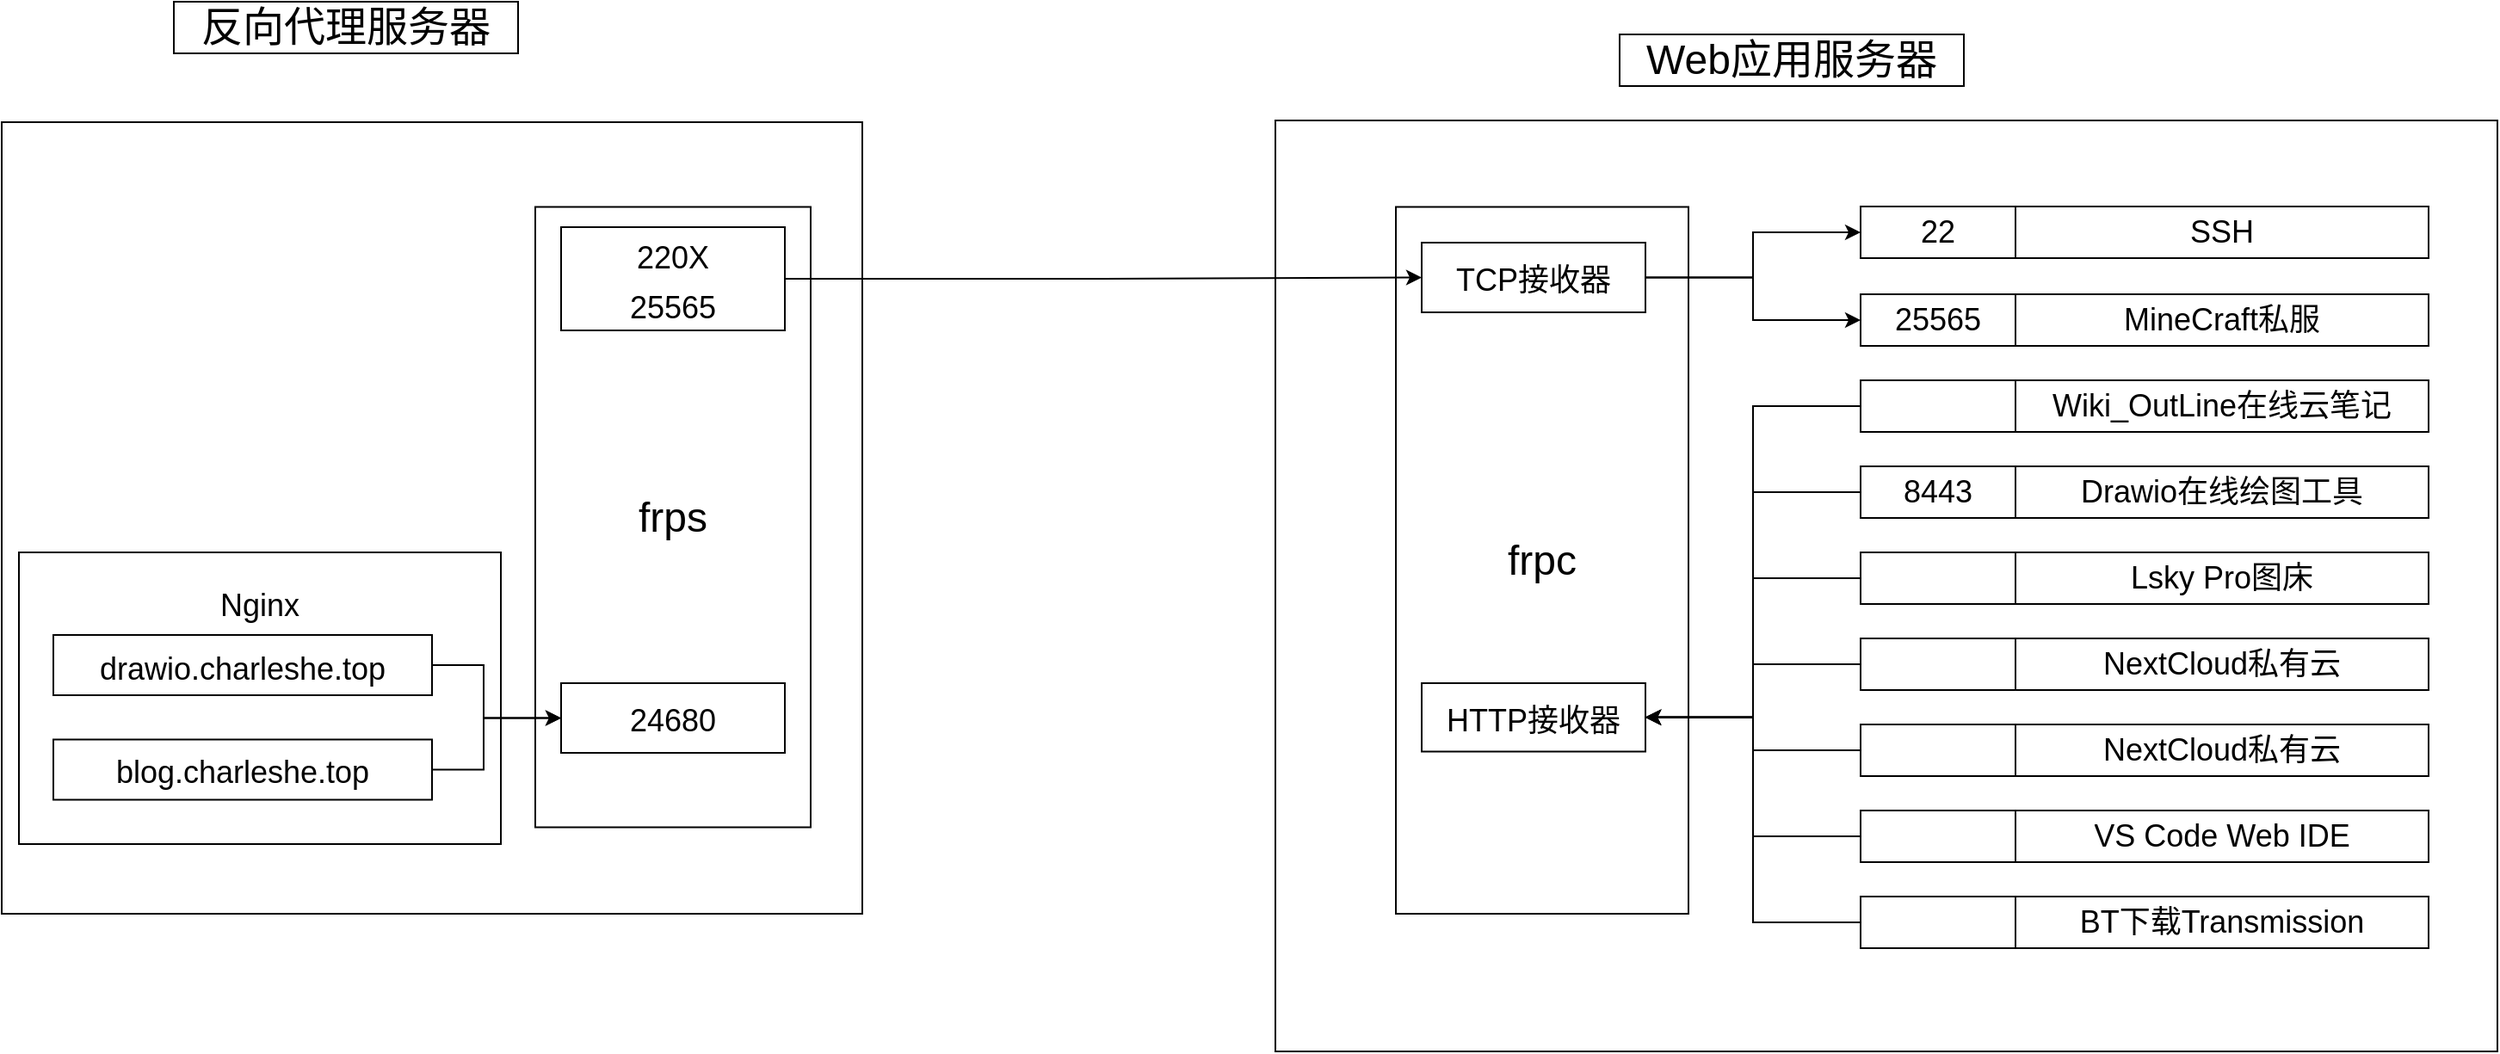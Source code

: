 <mxfile version="15.9.1" type="github"><diagram id="WAlhVrl_Yb6VkF_u1bJs" name="第 1 页"><mxGraphModel dx="2652" dy="781" grid="1" gridSize="10" guides="1" tooltips="1" connect="1" arrows="1" fold="1" page="1" pageScale="1" pageWidth="1169" pageHeight="827" math="0" shadow="0"><root><mxCell id="0"/><mxCell id="1" parent="0"/><mxCell id="hx7UnCRA5eKLAJgafwng-28" value="" style="rounded=0;whiteSpace=wrap;html=1;fontSize=24;" parent="1" vertex="1"><mxGeometry x="-200" y="170" width="500" height="460" as="geometry"/></mxCell><mxCell id="rzm8wvXEx45XX3Ws8Rya-18" value="frps" style="rounded=0;whiteSpace=wrap;html=1;fontSize=24;" vertex="1" parent="1"><mxGeometry x="110" y="219.25" width="160" height="360.5" as="geometry"/></mxCell><mxCell id="hx7UnCRA5eKLAJgafwng-1" value="`" style="rounded=0;whiteSpace=wrap;html=1;" parent="1" vertex="1"><mxGeometry x="540" y="169" width="710" height="541" as="geometry"/></mxCell><mxCell id="rzm8wvXEx45XX3Ws8Rya-16" value="frpc" style="rounded=0;whiteSpace=wrap;html=1;fontSize=24;" vertex="1" parent="1"><mxGeometry x="610" y="219.25" width="170" height="410.75" as="geometry"/></mxCell><mxCell id="BerOtadObNwDrbP9cR0y-13" value="" style="shape=table;startSize=0;container=1;collapsible=0;childLayout=tableLayout;fontSize=18;" parent="1" vertex="1"><mxGeometry x="880" y="320" width="330" height="30" as="geometry"/></mxCell><mxCell id="BerOtadObNwDrbP9cR0y-14" value="" style="shape=partialRectangle;collapsible=0;dropTarget=0;pointerEvents=0;fillColor=none;top=0;left=0;bottom=0;right=0;points=[[0,0.5],[1,0.5]];portConstraint=eastwest;fontSize=18;" parent="BerOtadObNwDrbP9cR0y-13" vertex="1"><mxGeometry width="330" height="30" as="geometry"/></mxCell><mxCell id="BerOtadObNwDrbP9cR0y-15" value="" style="shape=partialRectangle;html=1;whiteSpace=wrap;connectable=0;overflow=hidden;fillColor=none;top=0;left=0;bottom=0;right=0;pointerEvents=1;fontSize=18;" parent="BerOtadObNwDrbP9cR0y-14" vertex="1"><mxGeometry width="90" height="30" as="geometry"><mxRectangle width="90" height="30" as="alternateBounds"/></mxGeometry></mxCell><mxCell id="BerOtadObNwDrbP9cR0y-16" value="Wiki_OutLine在线云笔记" style="shape=partialRectangle;html=1;whiteSpace=wrap;connectable=0;overflow=hidden;fillColor=none;top=0;left=0;bottom=0;right=0;pointerEvents=1;fontSize=18;" parent="BerOtadObNwDrbP9cR0y-14" vertex="1"><mxGeometry x="90" width="240" height="30" as="geometry"><mxRectangle width="240" height="30" as="alternateBounds"/></mxGeometry></mxCell><mxCell id="BerOtadObNwDrbP9cR0y-17" value="" style="shape=table;startSize=0;container=1;collapsible=0;childLayout=tableLayout;fontSize=18;" parent="1" vertex="1"><mxGeometry x="880" y="270" width="330" height="30" as="geometry"/></mxCell><mxCell id="BerOtadObNwDrbP9cR0y-18" value="" style="shape=partialRectangle;collapsible=0;dropTarget=0;pointerEvents=0;fillColor=none;top=0;left=0;bottom=0;right=0;points=[[0,0.5],[1,0.5]];portConstraint=eastwest;fontSize=18;" parent="BerOtadObNwDrbP9cR0y-17" vertex="1"><mxGeometry width="330" height="30" as="geometry"/></mxCell><mxCell id="BerOtadObNwDrbP9cR0y-19" value="25565" style="shape=partialRectangle;html=1;whiteSpace=wrap;connectable=0;overflow=hidden;fillColor=none;top=0;left=0;bottom=0;right=0;pointerEvents=1;fontSize=18;" parent="BerOtadObNwDrbP9cR0y-18" vertex="1"><mxGeometry width="90" height="30" as="geometry"><mxRectangle width="90" height="30" as="alternateBounds"/></mxGeometry></mxCell><mxCell id="BerOtadObNwDrbP9cR0y-20" value="MineCraft私服" style="shape=partialRectangle;html=1;whiteSpace=wrap;connectable=0;overflow=hidden;fillColor=none;top=0;left=0;bottom=0;right=0;pointerEvents=1;fontSize=18;" parent="BerOtadObNwDrbP9cR0y-18" vertex="1"><mxGeometry x="90" width="240" height="30" as="geometry"><mxRectangle width="240" height="30" as="alternateBounds"/></mxGeometry></mxCell><mxCell id="BerOtadObNwDrbP9cR0y-21" value="" style="shape=table;startSize=0;container=1;collapsible=0;childLayout=tableLayout;fontSize=18;" parent="1" vertex="1"><mxGeometry x="880" y="370" width="330" height="30" as="geometry"/></mxCell><mxCell id="BerOtadObNwDrbP9cR0y-22" value="" style="shape=partialRectangle;collapsible=0;dropTarget=0;pointerEvents=0;fillColor=none;top=0;left=0;bottom=0;right=0;points=[[0,0.5],[1,0.5]];portConstraint=eastwest;fontSize=18;" parent="BerOtadObNwDrbP9cR0y-21" vertex="1"><mxGeometry width="330" height="30" as="geometry"/></mxCell><mxCell id="BerOtadObNwDrbP9cR0y-23" value="8443" style="shape=partialRectangle;html=1;whiteSpace=wrap;connectable=0;overflow=hidden;fillColor=none;top=0;left=0;bottom=0;right=0;pointerEvents=1;fontSize=18;" parent="BerOtadObNwDrbP9cR0y-22" vertex="1"><mxGeometry width="90" height="30" as="geometry"><mxRectangle width="90" height="30" as="alternateBounds"/></mxGeometry></mxCell><mxCell id="BerOtadObNwDrbP9cR0y-24" value="Drawio在线绘图工具" style="shape=partialRectangle;html=1;whiteSpace=wrap;connectable=0;overflow=hidden;fillColor=none;top=0;left=0;bottom=0;right=0;pointerEvents=1;fontSize=18;" parent="BerOtadObNwDrbP9cR0y-22" vertex="1"><mxGeometry x="90" width="240" height="30" as="geometry"><mxRectangle width="240" height="30" as="alternateBounds"/></mxGeometry></mxCell><mxCell id="BerOtadObNwDrbP9cR0y-33" value="" style="shape=table;startSize=0;container=1;collapsible=0;childLayout=tableLayout;fontSize=18;" parent="1" vertex="1"><mxGeometry x="880" y="470" width="330" height="30" as="geometry"/></mxCell><mxCell id="BerOtadObNwDrbP9cR0y-34" value="" style="shape=partialRectangle;collapsible=0;dropTarget=0;pointerEvents=0;fillColor=none;top=0;left=0;bottom=0;right=0;points=[[0,0.5],[1,0.5]];portConstraint=eastwest;fontSize=18;" parent="BerOtadObNwDrbP9cR0y-33" vertex="1"><mxGeometry width="330" height="30" as="geometry"/></mxCell><mxCell id="BerOtadObNwDrbP9cR0y-35" value="" style="shape=partialRectangle;html=1;whiteSpace=wrap;connectable=0;overflow=hidden;fillColor=none;top=0;left=0;bottom=0;right=0;pointerEvents=1;fontSize=18;" parent="BerOtadObNwDrbP9cR0y-34" vertex="1"><mxGeometry width="90" height="30" as="geometry"><mxRectangle width="90" height="30" as="alternateBounds"/></mxGeometry></mxCell><mxCell id="BerOtadObNwDrbP9cR0y-36" value="NextCloud私有云" style="shape=partialRectangle;html=1;whiteSpace=wrap;connectable=0;overflow=hidden;fillColor=none;top=0;left=0;bottom=0;right=0;pointerEvents=1;fontSize=18;" parent="BerOtadObNwDrbP9cR0y-34" vertex="1"><mxGeometry x="90" width="240" height="30" as="geometry"><mxRectangle width="240" height="30" as="alternateBounds"/></mxGeometry></mxCell><mxCell id="BerOtadObNwDrbP9cR0y-37" value="" style="shape=table;startSize=0;container=1;collapsible=0;childLayout=tableLayout;fontSize=18;" parent="1" vertex="1"><mxGeometry x="880" y="420" width="330" height="30" as="geometry"/></mxCell><mxCell id="BerOtadObNwDrbP9cR0y-38" value="" style="shape=partialRectangle;collapsible=0;dropTarget=0;pointerEvents=0;fillColor=none;top=0;left=0;bottom=0;right=0;points=[[0,0.5],[1,0.5]];portConstraint=eastwest;fontSize=18;" parent="BerOtadObNwDrbP9cR0y-37" vertex="1"><mxGeometry width="330" height="30" as="geometry"/></mxCell><mxCell id="BerOtadObNwDrbP9cR0y-39" value="" style="shape=partialRectangle;html=1;whiteSpace=wrap;connectable=0;overflow=hidden;fillColor=none;top=0;left=0;bottom=0;right=0;pointerEvents=1;fontSize=18;" parent="BerOtadObNwDrbP9cR0y-38" vertex="1"><mxGeometry width="90" height="30" as="geometry"><mxRectangle width="90" height="30" as="alternateBounds"/></mxGeometry></mxCell><mxCell id="BerOtadObNwDrbP9cR0y-40" value="Lsky Pro图床" style="shape=partialRectangle;html=1;whiteSpace=wrap;connectable=0;overflow=hidden;fillColor=none;top=0;left=0;bottom=0;right=0;pointerEvents=1;fontSize=18;" parent="BerOtadObNwDrbP9cR0y-38" vertex="1"><mxGeometry x="90" width="240" height="30" as="geometry"><mxRectangle width="240" height="30" as="alternateBounds"/></mxGeometry></mxCell><mxCell id="BerOtadObNwDrbP9cR0y-41" value="" style="shape=table;startSize=0;container=1;collapsible=0;childLayout=tableLayout;fontSize=18;" parent="1" vertex="1"><mxGeometry x="880" y="520" width="330" height="30" as="geometry"/></mxCell><mxCell id="BerOtadObNwDrbP9cR0y-42" value="" style="shape=partialRectangle;collapsible=0;dropTarget=0;pointerEvents=0;fillColor=none;top=0;left=0;bottom=0;right=0;points=[[0,0.5],[1,0.5]];portConstraint=eastwest;fontSize=18;" parent="BerOtadObNwDrbP9cR0y-41" vertex="1"><mxGeometry width="330" height="30" as="geometry"/></mxCell><mxCell id="BerOtadObNwDrbP9cR0y-43" value="" style="shape=partialRectangle;html=1;whiteSpace=wrap;connectable=0;overflow=hidden;fillColor=none;top=0;left=0;bottom=0;right=0;pointerEvents=1;fontSize=18;" parent="BerOtadObNwDrbP9cR0y-42" vertex="1"><mxGeometry width="90" height="30" as="geometry"><mxRectangle width="90" height="30" as="alternateBounds"/></mxGeometry></mxCell><mxCell id="BerOtadObNwDrbP9cR0y-44" value="NextCloud私有云" style="shape=partialRectangle;html=1;whiteSpace=wrap;connectable=0;overflow=hidden;fillColor=none;top=0;left=0;bottom=0;right=0;pointerEvents=1;fontSize=18;" parent="BerOtadObNwDrbP9cR0y-42" vertex="1"><mxGeometry x="90" width="240" height="30" as="geometry"><mxRectangle width="240" height="30" as="alternateBounds"/></mxGeometry></mxCell><mxCell id="BerOtadObNwDrbP9cR0y-45" value="" style="shape=table;startSize=0;container=1;collapsible=0;childLayout=tableLayout;fontSize=18;" parent="1" vertex="1"><mxGeometry x="880" y="570" width="330" height="30" as="geometry"/></mxCell><mxCell id="BerOtadObNwDrbP9cR0y-46" value="" style="shape=partialRectangle;collapsible=0;dropTarget=0;pointerEvents=0;fillColor=none;top=0;left=0;bottom=0;right=0;points=[[0,0.5],[1,0.5]];portConstraint=eastwest;fontSize=18;" parent="BerOtadObNwDrbP9cR0y-45" vertex="1"><mxGeometry width="330" height="30" as="geometry"/></mxCell><mxCell id="BerOtadObNwDrbP9cR0y-47" value="" style="shape=partialRectangle;html=1;whiteSpace=wrap;connectable=0;overflow=hidden;fillColor=none;top=0;left=0;bottom=0;right=0;pointerEvents=1;fontSize=18;" parent="BerOtadObNwDrbP9cR0y-46" vertex="1"><mxGeometry width="90" height="30" as="geometry"><mxRectangle width="90" height="30" as="alternateBounds"/></mxGeometry></mxCell><mxCell id="BerOtadObNwDrbP9cR0y-48" value="VS Code Web IDE" style="shape=partialRectangle;html=1;whiteSpace=wrap;connectable=0;overflow=hidden;fillColor=none;top=0;left=0;bottom=0;right=0;pointerEvents=1;fontSize=18;" parent="BerOtadObNwDrbP9cR0y-46" vertex="1"><mxGeometry x="90" width="240" height="30" as="geometry"><mxRectangle width="240" height="30" as="alternateBounds"/></mxGeometry></mxCell><mxCell id="BerOtadObNwDrbP9cR0y-49" value="" style="shape=table;startSize=0;container=1;collapsible=0;childLayout=tableLayout;fontSize=18;" parent="1" vertex="1"><mxGeometry x="880" y="620" width="330" height="30" as="geometry"/></mxCell><mxCell id="BerOtadObNwDrbP9cR0y-50" value="" style="shape=partialRectangle;collapsible=0;dropTarget=0;pointerEvents=0;fillColor=none;top=0;left=0;bottom=0;right=0;points=[[0,0.5],[1,0.5]];portConstraint=eastwest;fontSize=18;" parent="BerOtadObNwDrbP9cR0y-49" vertex="1"><mxGeometry width="330" height="30" as="geometry"/></mxCell><mxCell id="BerOtadObNwDrbP9cR0y-51" value="" style="shape=partialRectangle;html=1;whiteSpace=wrap;connectable=0;overflow=hidden;fillColor=none;top=0;left=0;bottom=0;right=0;pointerEvents=1;fontSize=18;" parent="BerOtadObNwDrbP9cR0y-50" vertex="1"><mxGeometry width="90" height="30" as="geometry"><mxRectangle width="90" height="30" as="alternateBounds"/></mxGeometry></mxCell><mxCell id="BerOtadObNwDrbP9cR0y-52" value="BT下载Transmission" style="shape=partialRectangle;html=1;whiteSpace=wrap;connectable=0;overflow=hidden;fillColor=none;top=0;left=0;bottom=0;right=0;pointerEvents=1;fontSize=18;" parent="BerOtadObNwDrbP9cR0y-50" vertex="1"><mxGeometry x="90" width="240" height="30" as="geometry"><mxRectangle width="240" height="30" as="alternateBounds"/></mxGeometry></mxCell><mxCell id="hx7UnCRA5eKLAJgafwng-26" value="&lt;font style=&quot;font-size: 24px&quot;&gt;Web应用服务器&lt;/font&gt;" style="rounded=0;whiteSpace=wrap;html=1;" parent="1" vertex="1"><mxGeometry x="740" y="119" width="200" height="30" as="geometry"/></mxCell><mxCell id="hx7UnCRA5eKLAJgafwng-27" value="&lt;font style=&quot;font-size: 24px&quot;&gt;反向代理服务器&lt;/font&gt;" style="rounded=0;whiteSpace=wrap;html=1;" parent="1" vertex="1"><mxGeometry x="-100" y="100" width="200" height="30" as="geometry"/></mxCell><mxCell id="hx7UnCRA5eKLAJgafwng-49" value="Nginx&lt;br&gt;&lt;br&gt;&lt;br&gt;&lt;br&gt;&lt;br&gt;&lt;br&gt;" style="rounded=0;whiteSpace=wrap;html=1;fontSize=18;" parent="1" vertex="1"><mxGeometry x="-190" y="420" width="280" height="169.5" as="geometry"/></mxCell><mxCell id="rzm8wvXEx45XX3Ws8Rya-42" style="edgeStyle=orthogonalEdgeStyle;rounded=0;orthogonalLoop=1;jettySize=auto;html=1;exitX=1;exitY=0.5;exitDx=0;exitDy=0;entryX=0;entryY=0.5;entryDx=0;entryDy=0;fontSize=18;" edge="1" parent="1" source="hx7UnCRA5eKLAJgafwng-39" target="rzm8wvXEx45XX3Ws8Rya-20"><mxGeometry relative="1" as="geometry"><Array as="points"><mxPoint x="80" y="486"/><mxPoint x="80" y="516"/></Array></mxGeometry></mxCell><mxCell id="hx7UnCRA5eKLAJgafwng-39" value="&lt;font style=&quot;font-size: 18px&quot;&gt;drawio.charleshe.top&lt;/font&gt;" style="rounded=0;whiteSpace=wrap;html=1;fontSize=24;" parent="1" vertex="1"><mxGeometry x="-170" y="468" width="220" height="35" as="geometry"/></mxCell><mxCell id="rzm8wvXEx45XX3Ws8Rya-44" style="edgeStyle=orthogonalEdgeStyle;rounded=0;orthogonalLoop=1;jettySize=auto;html=1;exitX=1;exitY=0.5;exitDx=0;exitDy=0;entryX=0;entryY=0.5;entryDx=0;entryDy=0;fontSize=18;" edge="1" parent="1" source="hx7UnCRA5eKLAJgafwng-45" target="rzm8wvXEx45XX3Ws8Rya-20"><mxGeometry relative="1" as="geometry"><Array as="points"><mxPoint x="80" y="546"/><mxPoint x="80" y="516"/></Array></mxGeometry></mxCell><mxCell id="hx7UnCRA5eKLAJgafwng-45" value="&lt;font style=&quot;font-size: 18px&quot;&gt;blog.charleshe.top&lt;/font&gt;" style="rounded=0;whiteSpace=wrap;html=1;fontSize=24;" parent="1" vertex="1"><mxGeometry x="-170" y="528.75" width="220" height="35" as="geometry"/></mxCell><mxCell id="rzm8wvXEx45XX3Ws8Rya-28" style="edgeStyle=orthogonalEdgeStyle;rounded=0;orthogonalLoop=1;jettySize=auto;html=1;exitX=1;exitY=0.5;exitDx=0;exitDy=0;entryX=0;entryY=0.5;entryDx=0;entryDy=0;fontSize=18;" edge="1" parent="1" source="rzm8wvXEx45XX3Ws8Rya-14" target="rzm8wvXEx45XX3Ws8Rya-23"><mxGeometry relative="1" as="geometry"/></mxCell><mxCell id="rzm8wvXEx45XX3Ws8Rya-29" style="edgeStyle=orthogonalEdgeStyle;rounded=0;orthogonalLoop=1;jettySize=auto;html=1;exitX=1;exitY=0.5;exitDx=0;exitDy=0;entryX=0;entryY=0.5;entryDx=0;entryDy=0;fontSize=18;" edge="1" parent="1" source="rzm8wvXEx45XX3Ws8Rya-14" target="BerOtadObNwDrbP9cR0y-18"><mxGeometry relative="1" as="geometry"/></mxCell><mxCell id="rzm8wvXEx45XX3Ws8Rya-14" value="&lt;font style=&quot;font-size: 18px&quot;&gt;TCP接收器&lt;/font&gt;" style="rounded=0;whiteSpace=wrap;html=1;fontSize=24;" vertex="1" parent="1"><mxGeometry x="625" y="240" width="130" height="40.5" as="geometry"/></mxCell><mxCell id="rzm8wvXEx45XX3Ws8Rya-15" value="&lt;font style=&quot;font-size: 18px&quot;&gt;HTTP接收器&lt;/font&gt;" style="rounded=0;whiteSpace=wrap;html=1;fontSize=24;" vertex="1" parent="1"><mxGeometry x="625" y="496" width="130" height="39.75" as="geometry"/></mxCell><mxCell id="rzm8wvXEx45XX3Ws8Rya-30" style="edgeStyle=orthogonalEdgeStyle;rounded=0;orthogonalLoop=1;jettySize=auto;html=1;exitX=1;exitY=0.5;exitDx=0;exitDy=0;fontSize=18;" edge="1" parent="1" source="rzm8wvXEx45XX3Ws8Rya-19" target="rzm8wvXEx45XX3Ws8Rya-14"><mxGeometry relative="1" as="geometry"/></mxCell><mxCell id="rzm8wvXEx45XX3Ws8Rya-19" value="&lt;font style=&quot;font-size: 18px&quot;&gt;220X&lt;br&gt;25565&lt;br&gt;&lt;/font&gt;" style="rounded=0;whiteSpace=wrap;html=1;fontSize=24;" vertex="1" parent="1"><mxGeometry x="125" y="231" width="130" height="60" as="geometry"/></mxCell><mxCell id="rzm8wvXEx45XX3Ws8Rya-20" value="&lt;span style=&quot;font-size: 18px&quot;&gt;24680&lt;/span&gt;" style="rounded=0;whiteSpace=wrap;html=1;fontSize=24;" vertex="1" parent="1"><mxGeometry x="125" y="496" width="130" height="40.5" as="geometry"/></mxCell><mxCell id="rzm8wvXEx45XX3Ws8Rya-22" value="" style="shape=table;startSize=0;container=1;collapsible=0;childLayout=tableLayout;fontSize=18;" vertex="1" parent="1"><mxGeometry x="880" y="219" width="330" height="30" as="geometry"/></mxCell><mxCell id="rzm8wvXEx45XX3Ws8Rya-23" value="" style="shape=partialRectangle;collapsible=0;dropTarget=0;pointerEvents=0;fillColor=none;top=0;left=0;bottom=0;right=0;points=[[0,0.5],[1,0.5]];portConstraint=eastwest;fontSize=18;" vertex="1" parent="rzm8wvXEx45XX3Ws8Rya-22"><mxGeometry width="330" height="30" as="geometry"/></mxCell><mxCell id="rzm8wvXEx45XX3Ws8Rya-24" value="22" style="shape=partialRectangle;html=1;whiteSpace=wrap;connectable=0;overflow=hidden;fillColor=none;top=0;left=0;bottom=0;right=0;pointerEvents=1;fontSize=18;" vertex="1" parent="rzm8wvXEx45XX3Ws8Rya-23"><mxGeometry width="90" height="30" as="geometry"><mxRectangle width="90" height="30" as="alternateBounds"/></mxGeometry></mxCell><mxCell id="rzm8wvXEx45XX3Ws8Rya-25" value="SSH" style="shape=partialRectangle;html=1;whiteSpace=wrap;connectable=0;overflow=hidden;fillColor=none;top=0;left=0;bottom=0;right=0;pointerEvents=1;fontSize=18;" vertex="1" parent="rzm8wvXEx45XX3Ws8Rya-23"><mxGeometry x="90" width="240" height="30" as="geometry"><mxRectangle width="240" height="30" as="alternateBounds"/></mxGeometry></mxCell><mxCell id="rzm8wvXEx45XX3Ws8Rya-31" style="edgeStyle=orthogonalEdgeStyle;rounded=0;orthogonalLoop=1;jettySize=auto;html=1;exitX=0;exitY=0.5;exitDx=0;exitDy=0;entryX=1;entryY=0.5;entryDx=0;entryDy=0;fontSize=18;" edge="1" parent="1" source="BerOtadObNwDrbP9cR0y-14" target="rzm8wvXEx45XX3Ws8Rya-15"><mxGeometry relative="1" as="geometry"/></mxCell><mxCell id="rzm8wvXEx45XX3Ws8Rya-32" style="edgeStyle=orthogonalEdgeStyle;rounded=0;orthogonalLoop=1;jettySize=auto;html=1;exitX=0;exitY=0.5;exitDx=0;exitDy=0;entryX=1;entryY=0.5;entryDx=0;entryDy=0;fontSize=18;" edge="1" parent="1" source="BerOtadObNwDrbP9cR0y-22" target="rzm8wvXEx45XX3Ws8Rya-15"><mxGeometry relative="1" as="geometry"/></mxCell><mxCell id="rzm8wvXEx45XX3Ws8Rya-33" style="edgeStyle=orthogonalEdgeStyle;rounded=0;orthogonalLoop=1;jettySize=auto;html=1;exitX=0;exitY=0.5;exitDx=0;exitDy=0;entryX=1;entryY=0.5;entryDx=0;entryDy=0;fontSize=18;" edge="1" parent="1" source="BerOtadObNwDrbP9cR0y-38" target="rzm8wvXEx45XX3Ws8Rya-15"><mxGeometry relative="1" as="geometry"/></mxCell><mxCell id="rzm8wvXEx45XX3Ws8Rya-34" style="edgeStyle=orthogonalEdgeStyle;rounded=0;orthogonalLoop=1;jettySize=auto;html=1;exitX=0;exitY=0.5;exitDx=0;exitDy=0;entryX=1;entryY=0.5;entryDx=0;entryDy=0;fontSize=18;" edge="1" parent="1" source="BerOtadObNwDrbP9cR0y-34" target="rzm8wvXEx45XX3Ws8Rya-15"><mxGeometry relative="1" as="geometry"/></mxCell><mxCell id="rzm8wvXEx45XX3Ws8Rya-35" style="edgeStyle=orthogonalEdgeStyle;rounded=0;orthogonalLoop=1;jettySize=auto;html=1;exitX=0;exitY=0.5;exitDx=0;exitDy=0;entryX=1;entryY=0.5;entryDx=0;entryDy=0;fontSize=18;" edge="1" parent="1" source="BerOtadObNwDrbP9cR0y-42" target="rzm8wvXEx45XX3Ws8Rya-15"><mxGeometry relative="1" as="geometry"/></mxCell><mxCell id="rzm8wvXEx45XX3Ws8Rya-36" style="edgeStyle=orthogonalEdgeStyle;rounded=0;orthogonalLoop=1;jettySize=auto;html=1;exitX=0;exitY=0.5;exitDx=0;exitDy=0;entryX=1;entryY=0.5;entryDx=0;entryDy=0;fontSize=18;" edge="1" parent="1" source="BerOtadObNwDrbP9cR0y-46" target="rzm8wvXEx45XX3Ws8Rya-15"><mxGeometry relative="1" as="geometry"/></mxCell><mxCell id="rzm8wvXEx45XX3Ws8Rya-37" style="edgeStyle=orthogonalEdgeStyle;rounded=0;orthogonalLoop=1;jettySize=auto;html=1;exitX=0;exitY=0.5;exitDx=0;exitDy=0;entryX=1;entryY=0.5;entryDx=0;entryDy=0;fontSize=18;" edge="1" parent="1" source="BerOtadObNwDrbP9cR0y-50" target="rzm8wvXEx45XX3Ws8Rya-15"><mxGeometry relative="1" as="geometry"/></mxCell></root></mxGraphModel></diagram></mxfile>